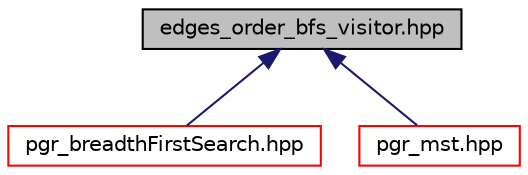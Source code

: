 digraph "edges_order_bfs_visitor.hpp"
{
 // LATEX_PDF_SIZE
  edge [fontname="Helvetica",fontsize="10",labelfontname="Helvetica",labelfontsize="10"];
  node [fontname="Helvetica",fontsize="10",shape=record];
  Node1 [label="edges_order_bfs_visitor.hpp",height=0.2,width=0.4,color="black", fillcolor="grey75", style="filled", fontcolor="black",tooltip=" "];
  Node1 -> Node2 [dir="back",color="midnightblue",fontsize="10",style="solid",fontname="Helvetica"];
  Node2 [label="pgr_breadthFirstSearch.hpp",height=0.2,width=0.4,color="red", fillcolor="white", style="filled",URL="$pgr__breadthFirstSearch_8hpp.html",tooltip=" "];
  Node1 -> Node4 [dir="back",color="midnightblue",fontsize="10",style="solid",fontname="Helvetica"];
  Node4 [label="pgr_mst.hpp",height=0.2,width=0.4,color="red", fillcolor="white", style="filled",URL="$pgr__mst_8hpp.html",tooltip=" "];
}

